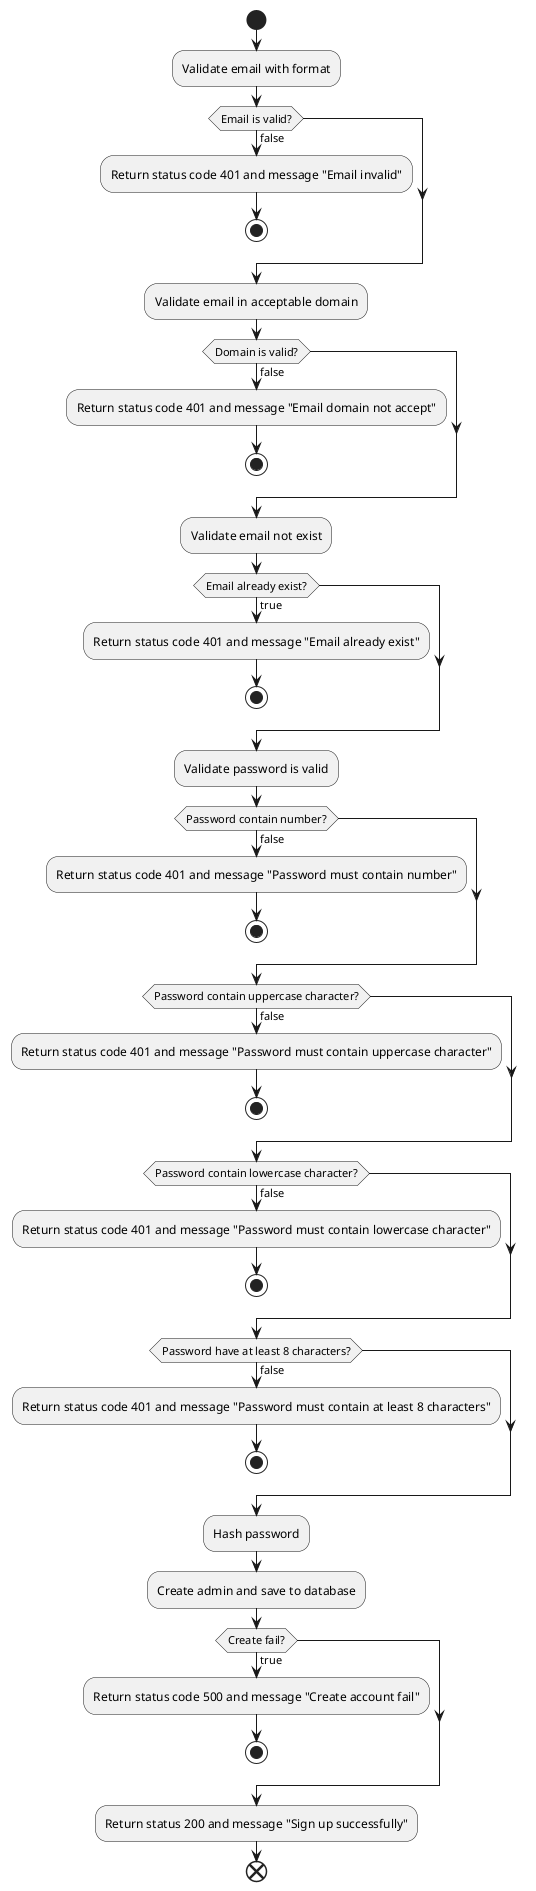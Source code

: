 @startuml

start

:Validate email with format;
if (Email is valid?) then (false)
    :Return status code 401 and message "Email invalid";
    stop
endif

:Validate email in acceptable domain;
if (Domain is valid?) then (false)
    :Return status code 401 and message "Email domain not accept";
    stop
endif

:Validate email not exist;
if (Email already exist?) then (true)
    :Return status code 401 and message "Email already exist";
    stop
endif

:Validate password is valid;
if (Password contain number?) then (false)
    :Return status code 401 and message "Password must contain number";
    stop
endif

if (Password contain uppercase character?) then (false)
    :Return status code 401 and message "Password must contain uppercase character";
    stop
endif

if (Password contain lowercase character?) then (false)
    :Return status code 401 and message "Password must contain lowercase character";
    stop
endif

if (Password have at least 8 characters?) then (false)
    :Return status code 401 and message "Password must contain at least 8 characters";
    stop
endif

:Hash password;
:Create admin and save to database;
if (Create fail?) then (true)
    :Return status code 500 and message "Create account fail";
    stop
endif

:Return status 200 and message "Sign up successfully";

end

@enduml